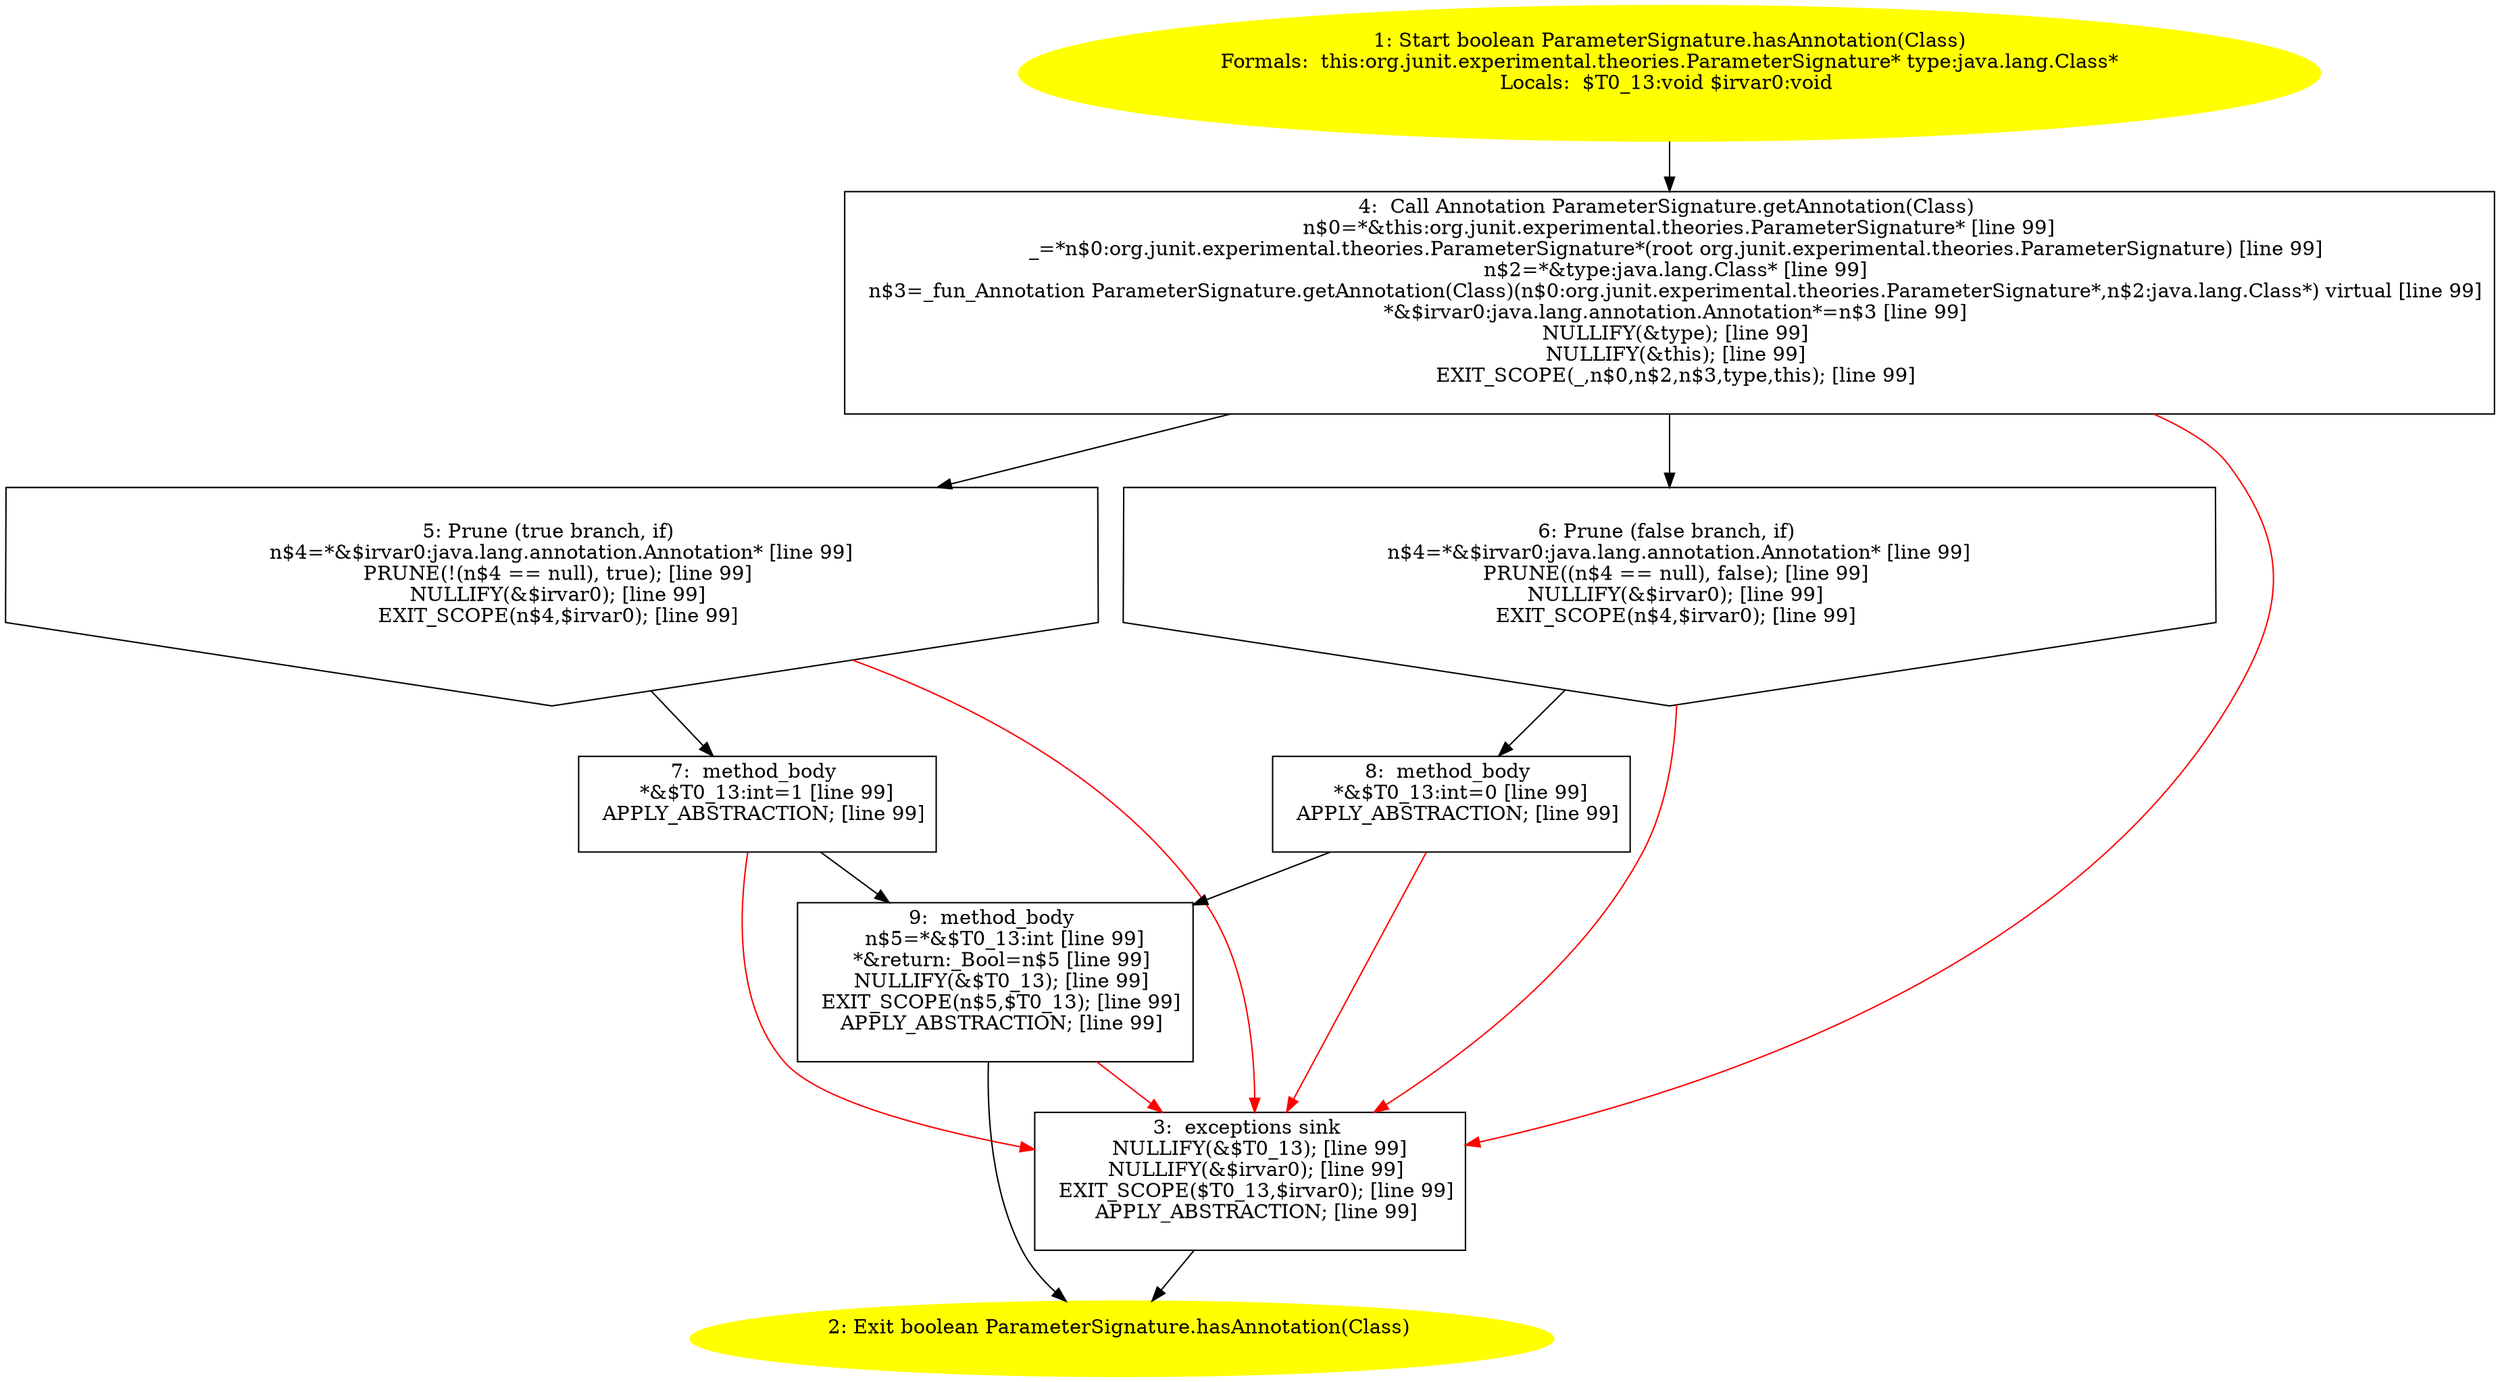/* @generated */
digraph cfg {
"org.junit.experimental.theories.ParameterSignature.hasAnnotation(java.lang.Class):boolean.f1f5a24adbe83bf7bd0112688aebe1c3_1" [label="1: Start boolean ParameterSignature.hasAnnotation(Class)\nFormals:  this:org.junit.experimental.theories.ParameterSignature* type:java.lang.Class*\nLocals:  $T0_13:void $irvar0:void \n  " color=yellow style=filled]
	

	 "org.junit.experimental.theories.ParameterSignature.hasAnnotation(java.lang.Class):boolean.f1f5a24adbe83bf7bd0112688aebe1c3_1" -> "org.junit.experimental.theories.ParameterSignature.hasAnnotation(java.lang.Class):boolean.f1f5a24adbe83bf7bd0112688aebe1c3_4" ;
"org.junit.experimental.theories.ParameterSignature.hasAnnotation(java.lang.Class):boolean.f1f5a24adbe83bf7bd0112688aebe1c3_2" [label="2: Exit boolean ParameterSignature.hasAnnotation(Class) \n  " color=yellow style=filled]
	

"org.junit.experimental.theories.ParameterSignature.hasAnnotation(java.lang.Class):boolean.f1f5a24adbe83bf7bd0112688aebe1c3_3" [label="3:  exceptions sink \n   NULLIFY(&$T0_13); [line 99]\n  NULLIFY(&$irvar0); [line 99]\n  EXIT_SCOPE($T0_13,$irvar0); [line 99]\n  APPLY_ABSTRACTION; [line 99]\n " shape="box"]
	

	 "org.junit.experimental.theories.ParameterSignature.hasAnnotation(java.lang.Class):boolean.f1f5a24adbe83bf7bd0112688aebe1c3_3" -> "org.junit.experimental.theories.ParameterSignature.hasAnnotation(java.lang.Class):boolean.f1f5a24adbe83bf7bd0112688aebe1c3_2" ;
"org.junit.experimental.theories.ParameterSignature.hasAnnotation(java.lang.Class):boolean.f1f5a24adbe83bf7bd0112688aebe1c3_4" [label="4:  Call Annotation ParameterSignature.getAnnotation(Class) \n   n$0=*&this:org.junit.experimental.theories.ParameterSignature* [line 99]\n  _=*n$0:org.junit.experimental.theories.ParameterSignature*(root org.junit.experimental.theories.ParameterSignature) [line 99]\n  n$2=*&type:java.lang.Class* [line 99]\n  n$3=_fun_Annotation ParameterSignature.getAnnotation(Class)(n$0:org.junit.experimental.theories.ParameterSignature*,n$2:java.lang.Class*) virtual [line 99]\n  *&$irvar0:java.lang.annotation.Annotation*=n$3 [line 99]\n  NULLIFY(&type); [line 99]\n  NULLIFY(&this); [line 99]\n  EXIT_SCOPE(_,n$0,n$2,n$3,type,this); [line 99]\n " shape="box"]
	

	 "org.junit.experimental.theories.ParameterSignature.hasAnnotation(java.lang.Class):boolean.f1f5a24adbe83bf7bd0112688aebe1c3_4" -> "org.junit.experimental.theories.ParameterSignature.hasAnnotation(java.lang.Class):boolean.f1f5a24adbe83bf7bd0112688aebe1c3_5" ;
	 "org.junit.experimental.theories.ParameterSignature.hasAnnotation(java.lang.Class):boolean.f1f5a24adbe83bf7bd0112688aebe1c3_4" -> "org.junit.experimental.theories.ParameterSignature.hasAnnotation(java.lang.Class):boolean.f1f5a24adbe83bf7bd0112688aebe1c3_6" ;
	 "org.junit.experimental.theories.ParameterSignature.hasAnnotation(java.lang.Class):boolean.f1f5a24adbe83bf7bd0112688aebe1c3_4" -> "org.junit.experimental.theories.ParameterSignature.hasAnnotation(java.lang.Class):boolean.f1f5a24adbe83bf7bd0112688aebe1c3_3" [color="red" ];
"org.junit.experimental.theories.ParameterSignature.hasAnnotation(java.lang.Class):boolean.f1f5a24adbe83bf7bd0112688aebe1c3_5" [label="5: Prune (true branch, if) \n   n$4=*&$irvar0:java.lang.annotation.Annotation* [line 99]\n  PRUNE(!(n$4 == null), true); [line 99]\n  NULLIFY(&$irvar0); [line 99]\n  EXIT_SCOPE(n$4,$irvar0); [line 99]\n " shape="invhouse"]
	

	 "org.junit.experimental.theories.ParameterSignature.hasAnnotation(java.lang.Class):boolean.f1f5a24adbe83bf7bd0112688aebe1c3_5" -> "org.junit.experimental.theories.ParameterSignature.hasAnnotation(java.lang.Class):boolean.f1f5a24adbe83bf7bd0112688aebe1c3_7" ;
	 "org.junit.experimental.theories.ParameterSignature.hasAnnotation(java.lang.Class):boolean.f1f5a24adbe83bf7bd0112688aebe1c3_5" -> "org.junit.experimental.theories.ParameterSignature.hasAnnotation(java.lang.Class):boolean.f1f5a24adbe83bf7bd0112688aebe1c3_3" [color="red" ];
"org.junit.experimental.theories.ParameterSignature.hasAnnotation(java.lang.Class):boolean.f1f5a24adbe83bf7bd0112688aebe1c3_6" [label="6: Prune (false branch, if) \n   n$4=*&$irvar0:java.lang.annotation.Annotation* [line 99]\n  PRUNE((n$4 == null), false); [line 99]\n  NULLIFY(&$irvar0); [line 99]\n  EXIT_SCOPE(n$4,$irvar0); [line 99]\n " shape="invhouse"]
	

	 "org.junit.experimental.theories.ParameterSignature.hasAnnotation(java.lang.Class):boolean.f1f5a24adbe83bf7bd0112688aebe1c3_6" -> "org.junit.experimental.theories.ParameterSignature.hasAnnotation(java.lang.Class):boolean.f1f5a24adbe83bf7bd0112688aebe1c3_8" ;
	 "org.junit.experimental.theories.ParameterSignature.hasAnnotation(java.lang.Class):boolean.f1f5a24adbe83bf7bd0112688aebe1c3_6" -> "org.junit.experimental.theories.ParameterSignature.hasAnnotation(java.lang.Class):boolean.f1f5a24adbe83bf7bd0112688aebe1c3_3" [color="red" ];
"org.junit.experimental.theories.ParameterSignature.hasAnnotation(java.lang.Class):boolean.f1f5a24adbe83bf7bd0112688aebe1c3_7" [label="7:  method_body \n   *&$T0_13:int=1 [line 99]\n  APPLY_ABSTRACTION; [line 99]\n " shape="box"]
	

	 "org.junit.experimental.theories.ParameterSignature.hasAnnotation(java.lang.Class):boolean.f1f5a24adbe83bf7bd0112688aebe1c3_7" -> "org.junit.experimental.theories.ParameterSignature.hasAnnotation(java.lang.Class):boolean.f1f5a24adbe83bf7bd0112688aebe1c3_9" ;
	 "org.junit.experimental.theories.ParameterSignature.hasAnnotation(java.lang.Class):boolean.f1f5a24adbe83bf7bd0112688aebe1c3_7" -> "org.junit.experimental.theories.ParameterSignature.hasAnnotation(java.lang.Class):boolean.f1f5a24adbe83bf7bd0112688aebe1c3_3" [color="red" ];
"org.junit.experimental.theories.ParameterSignature.hasAnnotation(java.lang.Class):boolean.f1f5a24adbe83bf7bd0112688aebe1c3_8" [label="8:  method_body \n   *&$T0_13:int=0 [line 99]\n  APPLY_ABSTRACTION; [line 99]\n " shape="box"]
	

	 "org.junit.experimental.theories.ParameterSignature.hasAnnotation(java.lang.Class):boolean.f1f5a24adbe83bf7bd0112688aebe1c3_8" -> "org.junit.experimental.theories.ParameterSignature.hasAnnotation(java.lang.Class):boolean.f1f5a24adbe83bf7bd0112688aebe1c3_9" ;
	 "org.junit.experimental.theories.ParameterSignature.hasAnnotation(java.lang.Class):boolean.f1f5a24adbe83bf7bd0112688aebe1c3_8" -> "org.junit.experimental.theories.ParameterSignature.hasAnnotation(java.lang.Class):boolean.f1f5a24adbe83bf7bd0112688aebe1c3_3" [color="red" ];
"org.junit.experimental.theories.ParameterSignature.hasAnnotation(java.lang.Class):boolean.f1f5a24adbe83bf7bd0112688aebe1c3_9" [label="9:  method_body \n   n$5=*&$T0_13:int [line 99]\n  *&return:_Bool=n$5 [line 99]\n  NULLIFY(&$T0_13); [line 99]\n  EXIT_SCOPE(n$5,$T0_13); [line 99]\n  APPLY_ABSTRACTION; [line 99]\n " shape="box"]
	

	 "org.junit.experimental.theories.ParameterSignature.hasAnnotation(java.lang.Class):boolean.f1f5a24adbe83bf7bd0112688aebe1c3_9" -> "org.junit.experimental.theories.ParameterSignature.hasAnnotation(java.lang.Class):boolean.f1f5a24adbe83bf7bd0112688aebe1c3_2" ;
	 "org.junit.experimental.theories.ParameterSignature.hasAnnotation(java.lang.Class):boolean.f1f5a24adbe83bf7bd0112688aebe1c3_9" -> "org.junit.experimental.theories.ParameterSignature.hasAnnotation(java.lang.Class):boolean.f1f5a24adbe83bf7bd0112688aebe1c3_3" [color="red" ];
}
